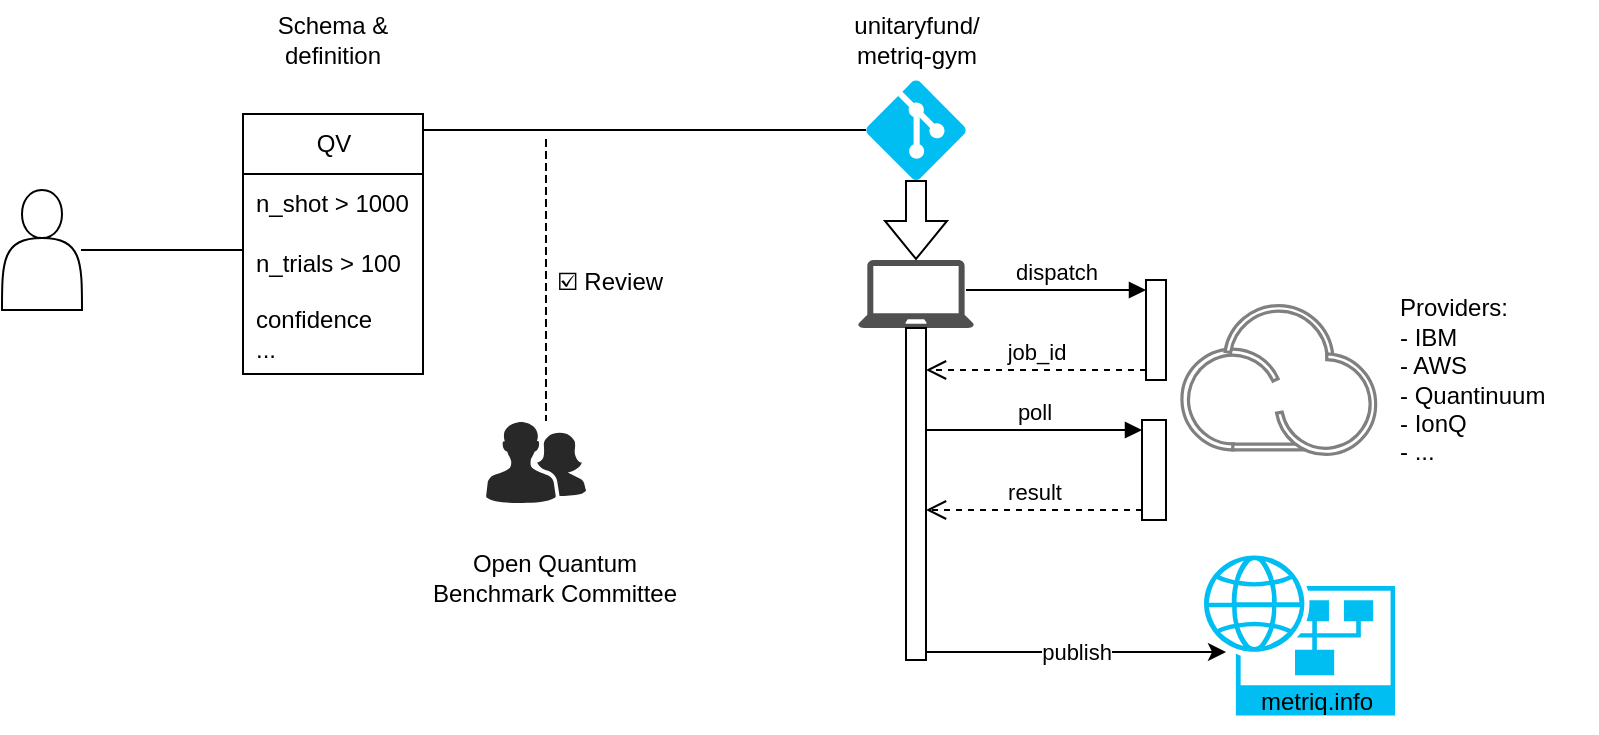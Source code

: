 <mxfile version="24.8.8">
  <diagram name="Page-1" id="DE-jzpJsicGHlw_22pW5">
    <mxGraphModel dx="1434" dy="917" grid="1" gridSize="10" guides="1" tooltips="1" connect="1" arrows="1" fold="1" page="1" pageScale="1" pageWidth="827" pageHeight="1169" math="0" shadow="0">
      <root>
        <mxCell id="0" />
        <mxCell id="1" parent="0" />
        <mxCell id="up_w4CJjMoysOEsJs-9J-4" value="" style="sketch=0;pointerEvents=1;shadow=0;dashed=0;html=1;strokeColor=none;fillColor=#505050;labelPosition=center;verticalLabelPosition=bottom;verticalAlign=top;outlineConnect=0;align=center;shape=mxgraph.office.devices.laptop;" vertex="1" parent="1">
          <mxGeometry x="436" y="270" width="58" height="34" as="geometry" />
        </mxCell>
        <mxCell id="up_w4CJjMoysOEsJs-9J-5" value="QV" style="swimlane;fontStyle=0;childLayout=stackLayout;horizontal=1;startSize=30;horizontalStack=0;resizeParent=1;resizeParentMax=0;resizeLast=0;collapsible=1;marginBottom=0;whiteSpace=wrap;html=1;" vertex="1" parent="1">
          <mxGeometry x="128.5" y="197" width="90" height="130" as="geometry" />
        </mxCell>
        <mxCell id="up_w4CJjMoysOEsJs-9J-6" value="n_shot &amp;gt; 1000" style="text;strokeColor=none;fillColor=none;align=left;verticalAlign=middle;spacingLeft=4;spacingRight=4;overflow=hidden;points=[[0,0.5],[1,0.5]];portConstraint=eastwest;rotatable=0;whiteSpace=wrap;html=1;" vertex="1" parent="up_w4CJjMoysOEsJs-9J-5">
          <mxGeometry y="30" width="90" height="30" as="geometry" />
        </mxCell>
        <mxCell id="up_w4CJjMoysOEsJs-9J-7" value="&lt;div&gt;n_trials &amp;gt; 100&lt;br&gt;&lt;/div&gt;" style="text;strokeColor=none;fillColor=none;align=left;verticalAlign=middle;spacingLeft=4;spacingRight=4;overflow=hidden;points=[[0,0.5],[1,0.5]];portConstraint=eastwest;rotatable=0;whiteSpace=wrap;html=1;" vertex="1" parent="up_w4CJjMoysOEsJs-9J-5">
          <mxGeometry y="60" width="90" height="30" as="geometry" />
        </mxCell>
        <mxCell id="up_w4CJjMoysOEsJs-9J-8" value="&lt;div&gt;confidence&lt;/div&gt;&lt;div&gt;...&lt;br&gt;&lt;/div&gt;" style="text;strokeColor=none;fillColor=none;align=left;verticalAlign=middle;spacingLeft=4;spacingRight=4;overflow=hidden;points=[[0,0.5],[1,0.5]];portConstraint=eastwest;rotatable=0;whiteSpace=wrap;html=1;" vertex="1" parent="up_w4CJjMoysOEsJs-9J-5">
          <mxGeometry y="90" width="90" height="40" as="geometry" />
        </mxCell>
        <mxCell id="up_w4CJjMoysOEsJs-9J-9" value="" style="verticalLabelPosition=bottom;sketch=0;html=1;fillColor=#282828;strokeColor=none;verticalAlign=top;pointerEvents=1;align=center;shape=mxgraph.cisco_safe.people_places_things_icons.icon2;" vertex="1" parent="1">
          <mxGeometry x="250" y="350.6" width="50" height="41" as="geometry" />
        </mxCell>
        <mxCell id="up_w4CJjMoysOEsJs-9J-10" value="" style="verticalLabelPosition=bottom;html=1;verticalAlign=top;align=center;strokeColor=none;fillColor=#00BEF2;shape=mxgraph.azure.git_repository;" vertex="1" parent="1">
          <mxGeometry x="440" y="180" width="50" height="50" as="geometry" />
        </mxCell>
        <mxCell id="up_w4CJjMoysOEsJs-9J-11" value="Schema &amp;amp; definition" style="text;strokeColor=none;align=center;fillColor=none;html=1;verticalAlign=middle;whiteSpace=wrap;rounded=0;" vertex="1" parent="1">
          <mxGeometry x="135.25" y="146.5" width="76.5" height="27" as="geometry" />
        </mxCell>
        <mxCell id="up_w4CJjMoysOEsJs-9J-18" value="" style="group;rotation=0;" vertex="1" connectable="0" parent="1">
          <mxGeometry x="490" y="280" width="100" height="50" as="geometry" />
        </mxCell>
        <mxCell id="up_w4CJjMoysOEsJs-9J-14" value="" style="html=1;points=[[0,0,0,0,5],[0,1,0,0,-5],[1,0,0,0,5],[1,1,0,0,-5]];perimeter=orthogonalPerimeter;outlineConnect=0;targetShapes=umlLifeline;portConstraint=eastwest;newEdgeStyle={&quot;curved&quot;:0,&quot;rounded&quot;:0};rotation=0;" vertex="1" parent="up_w4CJjMoysOEsJs-9J-18">
          <mxGeometry x="90" width="10" height="50" as="geometry" />
        </mxCell>
        <mxCell id="up_w4CJjMoysOEsJs-9J-15" value="dispatch" style="html=1;verticalAlign=bottom;endArrow=block;curved=0;rounded=0;entryX=0;entryY=0;entryDx=0;entryDy=5;" edge="1" target="up_w4CJjMoysOEsJs-9J-14" parent="up_w4CJjMoysOEsJs-9J-18">
          <mxGeometry relative="1" as="geometry">
            <mxPoint y="5" as="sourcePoint" />
          </mxGeometry>
        </mxCell>
        <mxCell id="up_w4CJjMoysOEsJs-9J-19" value="☑️ Review" style="shape=partialRectangle;fillColor=none;align=left;verticalAlign=middle;strokeColor=none;spacingLeft=34;rotatable=0;points=[[0,0.5],[1,0.5]];portConstraint=eastwest;dropTarget=0;" vertex="1" parent="1">
          <mxGeometry x="250" y="210" width="90" height="140" as="geometry" />
        </mxCell>
        <mxCell id="up_w4CJjMoysOEsJs-9J-20" value="" style="shape=partialRectangle;top=0;left=0;bottom=0;fillColor=none;stokeWidth=1;dashed=1;align=left;verticalAlign=middle;spacingLeft=4;spacingRight=4;overflow=hidden;rotatable=0;points=[];portConstraint=eastwest;part=1;" vertex="1" connectable="0" parent="up_w4CJjMoysOEsJs-9J-19">
          <mxGeometry width="30" height="140" as="geometry" />
        </mxCell>
        <mxCell id="up_w4CJjMoysOEsJs-9J-21" value="" style="line;strokeWidth=1;rotatable=0;dashed=0;labelPosition=right;align=left;verticalAlign=middle;spacingTop=0;spacingLeft=6;points=[];portConstraint=eastwest;" vertex="1" parent="1">
          <mxGeometry x="218" y="200" width="222" height="10" as="geometry" />
        </mxCell>
        <mxCell id="up_w4CJjMoysOEsJs-9J-22" value="" style="line;strokeWidth=1;rotatable=0;dashed=0;labelPosition=right;align=left;verticalAlign=middle;spacingTop=0;spacingLeft=6;points=[];portConstraint=eastwest;" vertex="1" parent="1">
          <mxGeometry x="47.5" y="260" width="81" height="10" as="geometry" />
        </mxCell>
        <mxCell id="up_w4CJjMoysOEsJs-9J-23" value="&lt;div&gt;Open Quantum &lt;br&gt;&lt;/div&gt;&lt;div&gt;Benchmark Committee&lt;br&gt;&lt;/div&gt;" style="text;html=1;align=center;verticalAlign=middle;resizable=0;points=[];autosize=1;strokeColor=none;fillColor=none;" vertex="1" parent="1">
          <mxGeometry x="208.5" y="409.2" width="150" height="40" as="geometry" />
        </mxCell>
        <mxCell id="up_w4CJjMoysOEsJs-9J-27" value="" style="shape=flexArrow;endArrow=classic;html=1;rounded=0;exitX=0.5;exitY=1;exitDx=0;exitDy=0;exitPerimeter=0;" edge="1" parent="1" source="up_w4CJjMoysOEsJs-9J-10">
          <mxGeometry width="50" height="50" relative="1" as="geometry">
            <mxPoint x="520" y="423" as="sourcePoint" />
            <mxPoint x="465" y="270" as="targetPoint" />
          </mxGeometry>
        </mxCell>
        <mxCell id="up_w4CJjMoysOEsJs-9J-30" value="" style="image;aspect=fixed;perimeter=ellipsePerimeter;html=1;align=center;shadow=0;dashed=0;fontColor=#4277BB;labelBackgroundColor=default;fontSize=12;spacingTop=3;image=img/lib/ibm/miscellaneous/ibm_public_cloud.svg;" vertex="1" parent="1">
          <mxGeometry x="597.04" y="291.9" width="98.96" height="76.2" as="geometry" />
        </mxCell>
        <mxCell id="up_w4CJjMoysOEsJs-9J-31" value="" style="group;rotation=0;" vertex="1" connectable="0" parent="1">
          <mxGeometry x="470" y="350" width="120" height="50" as="geometry" />
        </mxCell>
        <mxCell id="up_w4CJjMoysOEsJs-9J-32" value="" style="html=1;points=[[0,0,0,0,5],[0,1,0,0,-5],[1,0,0,0,5],[1,1,0,0,-5]];perimeter=orthogonalPerimeter;outlineConnect=0;targetShapes=umlLifeline;portConstraint=eastwest;newEdgeStyle={&quot;curved&quot;:0,&quot;rounded&quot;:0};rotation=0;" vertex="1" parent="up_w4CJjMoysOEsJs-9J-31">
          <mxGeometry x="108.0" width="12" height="50" as="geometry" />
        </mxCell>
        <mxCell id="up_w4CJjMoysOEsJs-9J-35" value="&lt;div&gt;unitaryfund/&lt;br&gt;&lt;/div&gt;&lt;div&gt;metriq-gym&lt;/div&gt;" style="text;html=1;align=center;verticalAlign=middle;resizable=0;points=[];autosize=1;strokeColor=none;fillColor=none;" vertex="1" parent="1">
          <mxGeometry x="420" y="140" width="90" height="40" as="geometry" />
        </mxCell>
        <mxCell id="up_w4CJjMoysOEsJs-9J-37" value="" style="verticalLabelPosition=bottom;html=1;verticalAlign=top;align=center;strokeColor=none;fillColor=#00BEF2;shape=mxgraph.azure.website_generic;pointerEvents=1;direction=south;rotation=90;" vertex="1" parent="1">
          <mxGeometry x="616" y="409.2" width="80" height="97" as="geometry" />
        </mxCell>
        <mxCell id="up_w4CJjMoysOEsJs-9J-38" value="" style="shape=actor;whiteSpace=wrap;html=1;" vertex="1" parent="1">
          <mxGeometry x="8" y="235" width="40" height="60" as="geometry" />
        </mxCell>
        <mxCell id="up_w4CJjMoysOEsJs-9J-39" style="edgeStyle=orthogonalEdgeStyle;rounded=0;orthogonalLoop=1;jettySize=auto;html=1;exitX=0.5;exitY=1;exitDx=0;exitDy=0;" edge="1" parent="1" source="up_w4CJjMoysOEsJs-9J-38" target="up_w4CJjMoysOEsJs-9J-38">
          <mxGeometry relative="1" as="geometry" />
        </mxCell>
        <mxCell id="up_w4CJjMoysOEsJs-9J-45" value="metriq.info" style="text;html=1;align=center;verticalAlign=middle;resizable=0;points=[];autosize=1;strokeColor=none;fillColor=none;" vertex="1" parent="1">
          <mxGeometry x="625.48" y="476.2" width="80" height="30" as="geometry" />
        </mxCell>
        <mxCell id="up_w4CJjMoysOEsJs-9J-48" value="" style="endArrow=classic;html=1;rounded=0;entryX=0.871;entryY=0.396;entryDx=0;entryDy=0;entryPerimeter=0;" edge="1" parent="1" source="up_w4CJjMoysOEsJs-9J-52" target="up_w4CJjMoysOEsJs-9J-37">
          <mxGeometry relative="1" as="geometry">
            <mxPoint x="496" y="466" as="sourcePoint" />
            <mxPoint x="566" y="470" as="targetPoint" />
          </mxGeometry>
        </mxCell>
        <mxCell id="up_w4CJjMoysOEsJs-9J-49" value="publish" style="edgeLabel;resizable=0;html=1;;align=center;verticalAlign=middle;" connectable="0" vertex="1" parent="up_w4CJjMoysOEsJs-9J-48">
          <mxGeometry relative="1" as="geometry" />
        </mxCell>
        <mxCell id="up_w4CJjMoysOEsJs-9J-52" value="" style="html=1;points=[[0,0,0,0,5],[0,1,0,0,-5],[1,0,0,0,5],[1,1,0,0,-5]];perimeter=orthogonalPerimeter;outlineConnect=0;targetShapes=umlLifeline;portConstraint=eastwest;newEdgeStyle={&quot;curved&quot;:0,&quot;rounded&quot;:0};" vertex="1" parent="1">
          <mxGeometry x="460" y="304" width="10" height="166" as="geometry" />
        </mxCell>
        <mxCell id="up_w4CJjMoysOEsJs-9J-53" value="&lt;div&gt;Providers:&lt;/div&gt;&lt;div&gt;- IBM&lt;/div&gt;&lt;div&gt;- AWS&lt;/div&gt;&lt;div&gt;- Quantinuum&lt;/div&gt;&lt;div&gt;- IonQ&lt;/div&gt;&lt;div&gt;- ...&lt;br&gt;&lt;/div&gt;" style="text;html=1;align=left;verticalAlign=middle;resizable=0;points=[];autosize=1;strokeColor=none;fillColor=none;" vertex="1" parent="1">
          <mxGeometry x="705.48" y="280" width="100" height="100" as="geometry" />
        </mxCell>
        <mxCell id="up_w4CJjMoysOEsJs-9J-16" value="job_id" style="html=1;verticalAlign=bottom;endArrow=open;dashed=1;endSize=8;curved=0;rounded=0;exitX=0;exitY=1;exitDx=0;exitDy=-5;" edge="1" source="up_w4CJjMoysOEsJs-9J-14" parent="1" target="up_w4CJjMoysOEsJs-9J-52">
          <mxGeometry relative="1" as="geometry">
            <mxPoint x="490" y="326.875" as="targetPoint" />
          </mxGeometry>
        </mxCell>
        <mxCell id="up_w4CJjMoysOEsJs-9J-33" value="poll" style="html=1;verticalAlign=bottom;endArrow=block;curved=0;rounded=0;entryX=0;entryY=0;entryDx=0;entryDy=5;" edge="1" parent="1" target="up_w4CJjMoysOEsJs-9J-32" source="up_w4CJjMoysOEsJs-9J-52">
          <mxGeometry relative="1" as="geometry">
            <mxPoint x="470" y="353.125" as="sourcePoint" />
          </mxGeometry>
        </mxCell>
        <mxCell id="up_w4CJjMoysOEsJs-9J-34" value="result" style="html=1;verticalAlign=bottom;endArrow=open;dashed=1;endSize=8;curved=0;rounded=0;exitX=0;exitY=1;exitDx=0;exitDy=-5;" edge="1" parent="1" source="up_w4CJjMoysOEsJs-9J-32" target="up_w4CJjMoysOEsJs-9J-52">
          <mxGeometry relative="1" as="geometry">
            <mxPoint x="470" y="396.875" as="targetPoint" />
          </mxGeometry>
        </mxCell>
      </root>
    </mxGraphModel>
  </diagram>
</mxfile>
